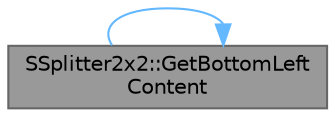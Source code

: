 digraph "SSplitter2x2::GetBottomLeftContent"
{
 // INTERACTIVE_SVG=YES
 // LATEX_PDF_SIZE
  bgcolor="transparent";
  edge [fontname=Helvetica,fontsize=10,labelfontname=Helvetica,labelfontsize=10];
  node [fontname=Helvetica,fontsize=10,shape=box,height=0.2,width=0.4];
  rankdir="RL";
  Node1 [id="Node000001",label="SSplitter2x2::GetBottomLeft\lContent",height=0.2,width=0.4,color="gray40", fillcolor="grey60", style="filled", fontcolor="black",tooltip="Returns the widget displayed in the splitter bottom left area."];
  Node1 -> Node1 [id="edge1_Node000001_Node000001",dir="back",color="steelblue1",style="solid",tooltip=" "];
}
